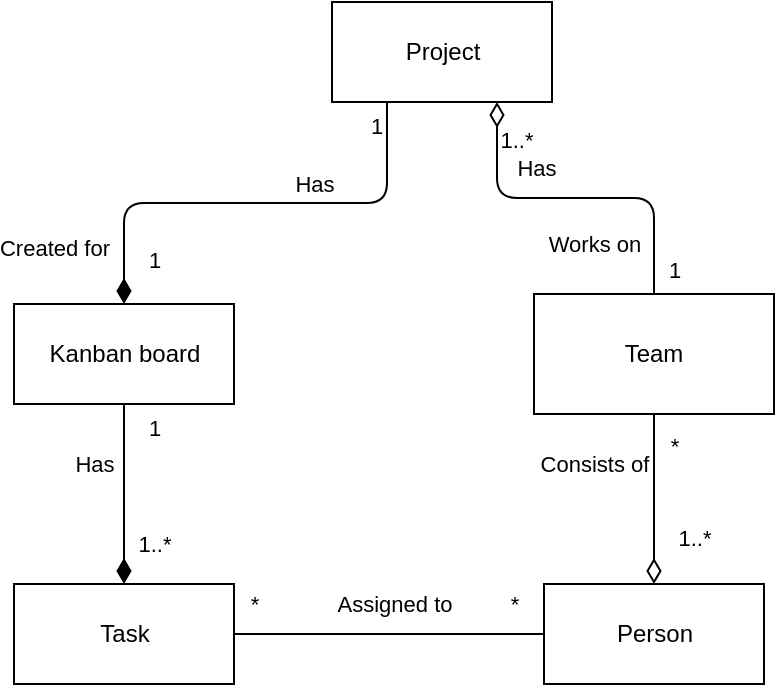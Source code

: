 <mxfile version="15.3.7" type="device"><diagram id="C5RBs43oDa-KdzZeNtuy" name="Page-1"><mxGraphModel dx="863" dy="558" grid="1" gridSize="10" guides="1" tooltips="1" connect="1" arrows="1" fold="1" page="1" pageScale="1" pageWidth="827" pageHeight="1169" math="0" shadow="0"><root><mxCell id="WIyWlLk6GJQsqaUBKTNV-0"/><mxCell id="WIyWlLk6GJQsqaUBKTNV-1" parent="WIyWlLk6GJQsqaUBKTNV-0"/><mxCell id="KmUtHbuuzXuZXyVfXSmN-0" value="Project" style="html=1;" parent="WIyWlLk6GJQsqaUBKTNV-1" vertex="1"><mxGeometry x="359" y="559" width="110" height="50" as="geometry"/></mxCell><mxCell id="KmUtHbuuzXuZXyVfXSmN-1" value="Kanban board" style="html=1;" parent="WIyWlLk6GJQsqaUBKTNV-1" vertex="1"><mxGeometry x="200" y="710" width="110" height="50" as="geometry"/></mxCell><mxCell id="KmUtHbuuzXuZXyVfXSmN-2" value="Person" style="html=1;" parent="WIyWlLk6GJQsqaUBKTNV-1" vertex="1"><mxGeometry x="465" y="850" width="110" height="50" as="geometry"/></mxCell><mxCell id="KmUtHbuuzXuZXyVfXSmN-3" value="Task" style="html=1;" parent="WIyWlLk6GJQsqaUBKTNV-1" vertex="1"><mxGeometry x="200" y="850" width="110" height="50" as="geometry"/></mxCell><mxCell id="KmUtHbuuzXuZXyVfXSmN-4" value="" style="html=1;endArrow=diamondThin;endFill=1;edgeStyle=elbowEdgeStyle;elbow=vertical;endSize=10;entryX=0.5;entryY=0;entryDx=0;entryDy=0;exitX=0.25;exitY=1;exitDx=0;exitDy=0;" parent="WIyWlLk6GJQsqaUBKTNV-1" source="KmUtHbuuzXuZXyVfXSmN-0" target="KmUtHbuuzXuZXyVfXSmN-1" edge="1"><mxGeometry width="160" relative="1" as="geometry"><mxPoint x="300" y="730" as="sourcePoint"/><mxPoint x="460" y="730" as="targetPoint"/></mxGeometry></mxCell><mxCell id="KmUtHbuuzXuZXyVfXSmN-12" value="1" style="edgeLabel;html=1;align=center;verticalAlign=middle;resizable=0;points=[];" parent="KmUtHbuuzXuZXyVfXSmN-4" vertex="1" connectable="0"><mxGeometry x="0.811" y="-2" relative="1" as="geometry"><mxPoint x="17" as="offset"/></mxGeometry></mxCell><mxCell id="KmUtHbuuzXuZXyVfXSmN-13" value="1" style="edgeLabel;html=1;align=center;verticalAlign=middle;resizable=0;points=[];" parent="KmUtHbuuzXuZXyVfXSmN-4" vertex="1" connectable="0"><mxGeometry x="-0.901" y="-3" relative="1" as="geometry"><mxPoint x="-3" as="offset"/></mxGeometry></mxCell><mxCell id="KmUtHbuuzXuZXyVfXSmN-25" value="Has" style="edgeLabel;html=1;align=center;verticalAlign=middle;resizable=0;points=[];" parent="KmUtHbuuzXuZXyVfXSmN-4" vertex="1" connectable="0"><mxGeometry x="-0.104" y="1" relative="1" as="geometry"><mxPoint x="17" y="-11" as="offset"/></mxGeometry></mxCell><mxCell id="KmUtHbuuzXuZXyVfXSmN-28" value="Created for" style="edgeLabel;html=1;align=center;verticalAlign=middle;resizable=0;points=[];" parent="KmUtHbuuzXuZXyVfXSmN-4" vertex="1" connectable="0"><mxGeometry x="0.761" relative="1" as="geometry"><mxPoint x="-35" as="offset"/></mxGeometry></mxCell><mxCell id="KmUtHbuuzXuZXyVfXSmN-5" value="Team" style="rounded=0;whiteSpace=wrap;html=1;" parent="WIyWlLk6GJQsqaUBKTNV-1" vertex="1"><mxGeometry x="460" y="705" width="120" height="60" as="geometry"/></mxCell><mxCell id="KmUtHbuuzXuZXyVfXSmN-7" value="" style="html=1;endArrow=diamondThin;endFill=0;edgeStyle=elbowEdgeStyle;elbow=vertical;endSize=10;entryX=0.75;entryY=1;entryDx=0;entryDy=0;exitX=0.5;exitY=0;exitDx=0;exitDy=0;" parent="WIyWlLk6GJQsqaUBKTNV-1" source="KmUtHbuuzXuZXyVfXSmN-5" target="KmUtHbuuzXuZXyVfXSmN-0" edge="1"><mxGeometry width="160" relative="1" as="geometry"><mxPoint x="590" y="630" as="sourcePoint"/><mxPoint x="750" y="630" as="targetPoint"/></mxGeometry></mxCell><mxCell id="KmUtHbuuzXuZXyVfXSmN-10" value="1..*" style="edgeLabel;html=1;align=center;verticalAlign=middle;resizable=0;points=[];" parent="KmUtHbuuzXuZXyVfXSmN-7" vertex="1" connectable="0"><mxGeometry x="0.782" y="2" relative="1" as="geometry"><mxPoint x="11" as="offset"/></mxGeometry></mxCell><mxCell id="KmUtHbuuzXuZXyVfXSmN-11" value="1" style="edgeLabel;html=1;align=center;verticalAlign=middle;resizable=0;points=[];" parent="KmUtHbuuzXuZXyVfXSmN-7" vertex="1" connectable="0"><mxGeometry x="-0.863" y="3" relative="1" as="geometry"><mxPoint x="13" as="offset"/></mxGeometry></mxCell><mxCell id="KmUtHbuuzXuZXyVfXSmN-26" value="Works on" style="edgeLabel;html=1;align=center;verticalAlign=middle;resizable=0;points=[];" parent="KmUtHbuuzXuZXyVfXSmN-7" vertex="1" connectable="0"><mxGeometry x="-0.557" relative="1" as="geometry"><mxPoint x="-30" y="13" as="offset"/></mxGeometry></mxCell><mxCell id="KmUtHbuuzXuZXyVfXSmN-27" value="Has" style="edgeLabel;html=1;align=center;verticalAlign=middle;resizable=0;points=[];" parent="KmUtHbuuzXuZXyVfXSmN-7" vertex="1" connectable="0"><mxGeometry x="0.629" y="2" relative="1" as="geometry"><mxPoint x="21" as="offset"/></mxGeometry></mxCell><mxCell id="KmUtHbuuzXuZXyVfXSmN-8" value="1..*" style="html=1;endArrow=diamondThin;endFill=1;edgeStyle=elbowEdgeStyle;elbow=vertical;endSize=10;entryX=0.5;entryY=0;entryDx=0;entryDy=0;exitX=0.5;exitY=1;exitDx=0;exitDy=0;" parent="WIyWlLk6GJQsqaUBKTNV-1" source="KmUtHbuuzXuZXyVfXSmN-1" target="KmUtHbuuzXuZXyVfXSmN-3" edge="1"><mxGeometry x="0.556" y="15" width="160" relative="1" as="geometry"><mxPoint x="396.5" y="619" as="sourcePoint"/><mxPoint x="265" y="720" as="targetPoint"/><mxPoint as="offset"/></mxGeometry></mxCell><mxCell id="KmUtHbuuzXuZXyVfXSmN-9" value="1" style="edgeLabel;html=1;align=center;verticalAlign=middle;resizable=0;points=[];" parent="KmUtHbuuzXuZXyVfXSmN-8" vertex="1" connectable="0"><mxGeometry x="-0.748" y="1" relative="1" as="geometry"><mxPoint x="14" as="offset"/></mxGeometry></mxCell><mxCell id="KmUtHbuuzXuZXyVfXSmN-24" value="Has" style="edgeLabel;html=1;align=center;verticalAlign=middle;resizable=0;points=[];" parent="KmUtHbuuzXuZXyVfXSmN-8" vertex="1" connectable="0"><mxGeometry x="-0.619" y="3" relative="1" as="geometry"><mxPoint x="-18" y="13" as="offset"/></mxGeometry></mxCell><mxCell id="KmUtHbuuzXuZXyVfXSmN-17" value="Consists of" style="html=1;endArrow=diamondThin;endFill=0;edgeStyle=elbowEdgeStyle;elbow=vertical;endSize=10;exitX=0.5;exitY=1;exitDx=0;exitDy=0;entryX=0.5;entryY=0;entryDx=0;entryDy=0;" parent="WIyWlLk6GJQsqaUBKTNV-1" source="KmUtHbuuzXuZXyVfXSmN-5" target="KmUtHbuuzXuZXyVfXSmN-2" edge="1"><mxGeometry x="-0.412" y="-30" width="160" relative="1" as="geometry"><mxPoint x="320" y="700" as="sourcePoint"/><mxPoint x="480" y="700" as="targetPoint"/><mxPoint as="offset"/></mxGeometry></mxCell><mxCell id="KmUtHbuuzXuZXyVfXSmN-18" value="1..*" style="edgeLabel;html=1;align=center;verticalAlign=middle;resizable=0;points=[];" parent="KmUtHbuuzXuZXyVfXSmN-17" vertex="1" connectable="0"><mxGeometry x="0.458" y="-1" relative="1" as="geometry"><mxPoint x="21" as="offset"/></mxGeometry></mxCell><mxCell id="KmUtHbuuzXuZXyVfXSmN-19" value="*" style="edgeLabel;html=1;align=center;verticalAlign=middle;resizable=0;points=[];" parent="KmUtHbuuzXuZXyVfXSmN-17" vertex="1" connectable="0"><mxGeometry x="-0.72" y="1" relative="1" as="geometry"><mxPoint x="9" y="4" as="offset"/></mxGeometry></mxCell><mxCell id="KmUtHbuuzXuZXyVfXSmN-20" value="" style="endArrow=none;html=1;exitX=1;exitY=0.5;exitDx=0;exitDy=0;entryX=0;entryY=0.5;entryDx=0;entryDy=0;" parent="WIyWlLk6GJQsqaUBKTNV-1" source="KmUtHbuuzXuZXyVfXSmN-3" target="KmUtHbuuzXuZXyVfXSmN-2" edge="1"><mxGeometry width="50" height="50" relative="1" as="geometry"><mxPoint x="440" y="1050" as="sourcePoint"/><mxPoint x="490" y="1000" as="targetPoint"/></mxGeometry></mxCell><mxCell id="KmUtHbuuzXuZXyVfXSmN-21" value="*" style="edgeLabel;html=1;align=center;verticalAlign=middle;resizable=0;points=[];" parent="KmUtHbuuzXuZXyVfXSmN-20" vertex="1" connectable="0"><mxGeometry x="-0.746" y="2" relative="1" as="geometry"><mxPoint x="-10" y="-13" as="offset"/></mxGeometry></mxCell><mxCell id="KmUtHbuuzXuZXyVfXSmN-22" value="*" style="edgeLabel;html=1;align=center;verticalAlign=middle;resizable=0;points=[];" parent="KmUtHbuuzXuZXyVfXSmN-20" vertex="1" connectable="0"><mxGeometry x="0.587" y="-2" relative="1" as="geometry"><mxPoint x="17" y="-17" as="offset"/></mxGeometry></mxCell><mxCell id="KmUtHbuuzXuZXyVfXSmN-23" value="Assigned to" style="edgeLabel;html=1;align=center;verticalAlign=middle;resizable=0;points=[];" parent="KmUtHbuuzXuZXyVfXSmN-20" vertex="1" connectable="0"><mxGeometry x="-0.123" y="3" relative="1" as="geometry"><mxPoint x="12" y="-12" as="offset"/></mxGeometry></mxCell></root></mxGraphModel></diagram></mxfile>